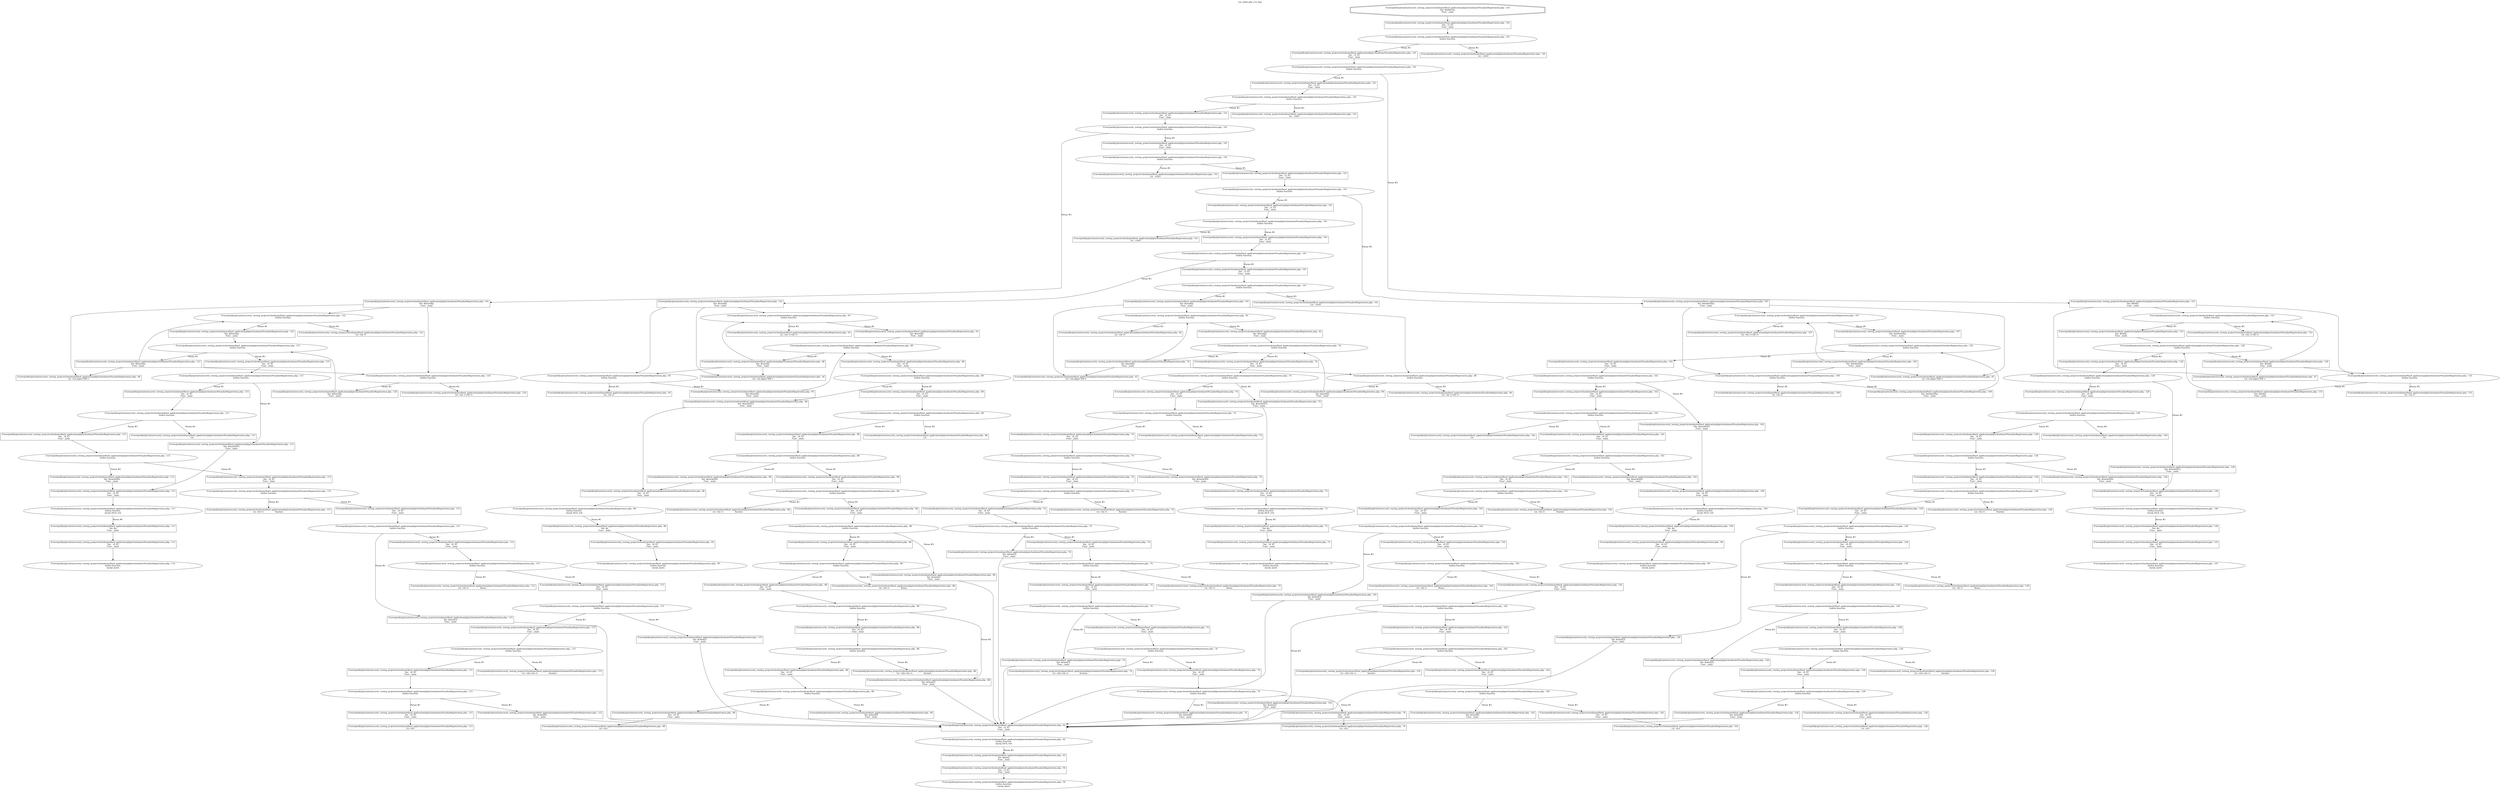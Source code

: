 digraph cfg {
  label="xss_index.php_232_dep";
  labelloc=t;
  n1 [shape=doubleoctagon, label="/Users/peddy/git/unitn/security_testing_project/schoolmate/fixed_application/php/schoolmate/VisualizeRegistration.php : 143\nVar: $tablerow\nFunc: _main\n"];
  n2 [shape=box, label="/Users/peddy/git/unitn/security_testing_project/schoolmate/fixed_application/php/schoolmate/VisualizeRegistration.php : 141\nVar: _t2_43\nFunc: _main\n"];
  n3 [shape=ellipse, label="/Users/peddy/git/unitn/security_testing_project/schoolmate/fixed_application/php/schoolmate/VisualizeRegistration.php : 141\nbuiltin function:\n.\n"];
  n4 [shape=box, label="/Users/peddy/git/unitn/security_testing_project/schoolmate/fixed_application/php/schoolmate/VisualizeRegistration.php : 141\nVar: _t2_43\nFunc: _main\n"];
  n5 [shape=ellipse, label="/Users/peddy/git/unitn/security_testing_project/schoolmate/fixed_application/php/schoolmate/VisualizeRegistration.php : 141\nbuiltin function:\n.\n"];
  n6 [shape=box, label="/Users/peddy/git/unitn/security_testing_project/schoolmate/fixed_application/php/schoolmate/VisualizeRegistration.php : 141\nVar: _t2_43\nFunc: _main\n"];
  n7 [shape=ellipse, label="/Users/peddy/git/unitn/security_testing_project/schoolmate/fixed_application/php/schoolmate/VisualizeRegistration.php : 141\nbuiltin function:\n.\n"];
  n8 [shape=box, label="/Users/peddy/git/unitn/security_testing_project/schoolmate/fixed_application/php/schoolmate/VisualizeRegistration.php : 141\nVar: _t2_43\nFunc: _main\n"];
  n9 [shape=ellipse, label="/Users/peddy/git/unitn/security_testing_project/schoolmate/fixed_application/php/schoolmate/VisualizeRegistration.php : 141\nbuiltin function:\n.\n"];
  n10 [shape=box, label="/Users/peddy/git/unitn/security_testing_project/schoolmate/fixed_application/php/schoolmate/VisualizeRegistration.php : 141\nVar: _t2_43\nFunc: _main\n"];
  n11 [shape=ellipse, label="/Users/peddy/git/unitn/security_testing_project/schoolmate/fixed_application/php/schoolmate/VisualizeRegistration.php : 141\nbuiltin function:\n.\n"];
  n12 [shape=box, label="/Users/peddy/git/unitn/security_testing_project/schoolmate/fixed_application/php/schoolmate/VisualizeRegistration.php : 141\nVar: _t2_43\nFunc: _main\n"];
  n13 [shape=ellipse, label="/Users/peddy/git/unitn/security_testing_project/schoolmate/fixed_application/php/schoolmate/VisualizeRegistration.php : 141\nbuiltin function:\n.\n"];
  n14 [shape=box, label="/Users/peddy/git/unitn/security_testing_project/schoolmate/fixed_application/php/schoolmate/VisualizeRegistration.php : 141\nVar: _t2_43\nFunc: _main\n"];
  n15 [shape=ellipse, label="/Users/peddy/git/unitn/security_testing_project/schoolmate/fixed_application/php/schoolmate/VisualizeRegistration.php : 141\nbuiltin function:\n.\n"];
  n16 [shape=box, label="/Users/peddy/git/unitn/security_testing_project/schoolmate/fixed_application/php/schoolmate/VisualizeRegistration.php : 141\nVar: _t2_43\nFunc: _main\n"];
  n17 [shape=ellipse, label="/Users/peddy/git/unitn/security_testing_project/schoolmate/fixed_application/php/schoolmate/VisualizeRegistration.php : 141\nbuiltin function:\n.\n"];
  n18 [shape=box, label="/Users/peddy/git/unitn/security_testing_project/schoolmate/fixed_application/php/schoolmate/VisualizeRegistration.php : 141\nVar: _t2_43\nFunc: _main\n"];
  n19 [shape=ellipse, label="/Users/peddy/git/unitn/security_testing_project/schoolmate/fixed_application/php/schoolmate/VisualizeRegistration.php : 141\nbuiltin function:\n.\n"];
  n20 [shape=box, label="/Users/peddy/git/unitn/security_testing_project/schoolmate/fixed_application/php/schoolmate/VisualizeRegistration.php : 141\nVar: $monday\nFunc: _main\n"];
  n21 [shape=ellipse, label="/Users/peddy/git/unitn/security_testing_project/schoolmate/fixed_application/php/schoolmate/VisualizeRegistration.php : 82\nbuiltin function:\n.\n"];
  n22 [shape=box, label="/Users/peddy/git/unitn/security_testing_project/schoolmate/fixed_application/php/schoolmate/VisualizeRegistration.php : 82\nVar: $monday\nFunc: _main\n"];
  n23 [shape=ellipse, label="/Users/peddy/git/unitn/security_testing_project/schoolmate/fixed_application/php/schoolmate/VisualizeRegistration.php : 74\nbuiltin function:\n.\n"];
  n24 [shape=box, label="/Users/peddy/git/unitn/security_testing_project/schoolmate/fixed_application/php/schoolmate/VisualizeRegistration.php : 74\nVar: $monday\nFunc: _main\n"];
  n25 [shape=box, label="/Users/peddy/git/unitn/security_testing_project/schoolmate/fixed_application/php/schoolmate/VisualizeRegistration.php : 43\nLit: <td align='left'>\n"];
  n26 [shape=ellipse, label="/Users/peddy/git/unitn/security_testing_project/schoolmate/fixed_application/php/schoolmate/VisualizeRegistration.php : 80\nbuiltin function:\n.\n"];
  n27 [shape=box, label="/Users/peddy/git/unitn/security_testing_project/schoolmate/fixed_application/php/schoolmate/VisualizeRegistration.php : 80\nVar: $monday\nFunc: _main\n"];
  n28 [shape=box, label="/Users/peddy/git/unitn/security_testing_project/schoolmate/fixed_application/php/schoolmate/VisualizeRegistration.php : 80\nLit: <br /><br />\n"];
  n29 [shape=box, label="/Users/peddy/git/unitn/security_testing_project/schoolmate/fixed_application/php/schoolmate/VisualizeRegistration.php : 74\nVar: _t4_43\nFunc: _main\n"];
  n30 [shape=ellipse, label="/Users/peddy/git/unitn/security_testing_project/schoolmate/fixed_application/php/schoolmate/VisualizeRegistration.php : 74\nbuiltin function:\n.\n"];
  n31 [shape=box, label="/Users/peddy/git/unitn/security_testing_project/schoolmate/fixed_application/php/schoolmate/VisualizeRegistration.php : 74\nVar: _t4_43\nFunc: _main\n"];
  n32 [shape=ellipse, label="/Users/peddy/git/unitn/security_testing_project/schoolmate/fixed_application/php/schoolmate/VisualizeRegistration.php : 74\nbuiltin function:\n.\n"];
  n33 [shape=box, label="/Users/peddy/git/unitn/security_testing_project/schoolmate/fixed_application/php/schoolmate/VisualizeRegistration.php : 74\nVar: _t4_43\nFunc: _main\n"];
  n34 [shape=ellipse, label="/Users/peddy/git/unitn/security_testing_project/schoolmate/fixed_application/php/schoolmate/VisualizeRegistration.php : 74\nbuiltin function:\n.\n"];
  n35 [shape=box, label="/Users/peddy/git/unitn/security_testing_project/schoolmate/fixed_application/php/schoolmate/VisualizeRegistration.php : 74\nVar: _t4_43\nFunc: _main\n"];
  n36 [shape=ellipse, label="/Users/peddy/git/unitn/security_testing_project/schoolmate/fixed_application/php/schoolmate/VisualizeRegistration.php : 74\nbuiltin function:\n.\n"];
  n37 [shape=box, label="/Users/peddy/git/unitn/security_testing_project/schoolmate/fixed_application/php/schoolmate/VisualizeRegistration.php : 74\nVar: _t4_43\nFunc: _main\n"];
  n38 [shape=ellipse, label="/Users/peddy/git/unitn/security_testing_project/schoolmate/fixed_application/php/schoolmate/VisualizeRegistration.php : 74\nbuiltin function:\n.\n"];
  n39 [shape=box, label="/Users/peddy/git/unitn/security_testing_project/schoolmate/fixed_application/php/schoolmate/VisualizeRegistration.php : 74\nVar: _t4_43\nFunc: _main\n"];
  n40 [shape=ellipse, label="/Users/peddy/git/unitn/security_testing_project/schoolmate/fixed_application/php/schoolmate/VisualizeRegistration.php : 74\nbuiltin function:\n.\n"];
  n41 [shape=box, label="/Users/peddy/git/unitn/security_testing_project/schoolmate/fixed_application/php/schoolmate/VisualizeRegistration.php : 74\nVar: _t4_43\nFunc: _main\n"];
  n42 [shape=ellipse, label="/Users/peddy/git/unitn/security_testing_project/schoolmate/fixed_application/php/schoolmate/VisualizeRegistration.php : 74\nbuiltin function:\n.\n"];
  n43 [shape=box, label="/Users/peddy/git/unitn/security_testing_project/schoolmate/fixed_application/php/schoolmate/VisualizeRegistration.php : 74\nVar: _t4_43\nFunc: _main\n"];
  n44 [shape=ellipse, label="/Users/peddy/git/unitn/security_testing_project/schoolmate/fixed_application/php/schoolmate/VisualizeRegistration.php : 74\nbuiltin function:\n.\n"];
  n45 [shape=box, label="/Users/peddy/git/unitn/security_testing_project/schoolmate/fixed_application/php/schoolmate/VisualizeRegistration.php : 74\nVar: _t4_43\nFunc: _main\n"];
  n46 [shape=ellipse, label="/Users/peddy/git/unitn/security_testing_project/schoolmate/fixed_application/php/schoolmate/VisualizeRegistration.php : 74\nbuiltin function:\n.\n"];
  n47 [shape=box, label="/Users/peddy/git/unitn/security_testing_project/schoolmate/fixed_application/php/schoolmate/VisualizeRegistration.php : 74\nVar: _t4_43\nFunc: _main\n"];
  n48 [shape=box, label="/Users/peddy/git/unitn/security_testing_project/schoolmate/fixed_application/php/schoolmate/VisualizeRegistration.php : 74\nLit: <b>\n"];
  n49 [shape=box, label="/Users/peddy/git/unitn/security_testing_project/schoolmate/fixed_application/php/schoolmate/VisualizeRegistration.php : 74\nVar: $class[0]\nFunc: _main\n"];
  n50 [shape=box, label="/Users/peddy/git/unitn/security_testing_project/schoolmate/fixed_application/php/schoolmate/VisualizeRegistration.php : 62\nVar: _t2_43\nFunc: _main\n"];
  n51 [shape=ellipse, label="/Users/peddy/git/unitn/security_testing_project/schoolmate/fixed_application/php/schoolmate/VisualizeRegistration.php : 62\nbuiltin function:\nmysql_fetch_row\n"];
  n52 [shape=box, label="/Users/peddy/git/unitn/security_testing_project/schoolmate/fixed_application/php/schoolmate/VisualizeRegistration.php : 62\nVar: $query\nFunc: _main\n"];
  n53 [shape=box, label="/Users/peddy/git/unitn/security_testing_project/schoolmate/fixed_application/php/schoolmate/VisualizeRegistration.php : 59\nVar: _t3_43\nFunc: _main\n"];
  n54 [shape=ellipse, label="/Users/peddy/git/unitn/security_testing_project/schoolmate/fixed_application/php/schoolmate/VisualizeRegistration.php : 59\nbuiltin function:\nmysql_query\n"];
  n55 [shape=box, label="/Users/peddy/git/unitn/security_testing_project/schoolmate/fixed_application/php/schoolmate/VisualizeRegistration.php : 74\nLit: </b><br />		   Section: \n"];
  n56 [shape=box, label="/Users/peddy/git/unitn/security_testing_project/schoolmate/fixed_application/php/schoolmate/VisualizeRegistration.php : 74\nVar: $class[2]\nFunc: _main\n"];
  n57 [shape=box, label="/Users/peddy/git/unitn/security_testing_project/schoolmate/fixed_application/php/schoolmate/VisualizeRegistration.php : 74\nLit: <br />		   Room: \n"];
  n58 [shape=box, label="/Users/peddy/git/unitn/security_testing_project/schoolmate/fixed_application/php/schoolmate/VisualizeRegistration.php : 74\nVar: $class[3]\nFunc: _main\n"];
  n59 [shape=box, label="/Users/peddy/git/unitn/security_testing_project/schoolmate/fixed_application/php/schoolmate/VisualizeRegistration.php : 74\nLit: <br />		   Teacher: \n"];
  n60 [shape=box, label="/Users/peddy/git/unitn/security_testing_project/schoolmate/fixed_application/php/schoolmate/VisualizeRegistration.php : 74\nVar: $teacher[0]\nFunc: _main\n"];
  n61 [shape=box, label="/Users/peddy/git/unitn/security_testing_project/schoolmate/fixed_application/php/schoolmate/VisualizeRegistration.php : 72\nVar: _t4_43\nFunc: _main\n"];
  n62 [shape=ellipse, label="/Users/peddy/git/unitn/security_testing_project/schoolmate/fixed_application/php/schoolmate/VisualizeRegistration.php : 72\nbuiltin function:\nmysql_fetch_row\n"];
  n63 [shape=box, label="/Users/peddy/git/unitn/security_testing_project/schoolmate/fixed_application/php/schoolmate/VisualizeRegistration.php : 72\nVar: $q\nFunc: _main\n"];
  n64 [shape=box, label="/Users/peddy/git/unitn/security_testing_project/schoolmate/fixed_application/php/schoolmate/VisualizeRegistration.php : 71\nVar: _t4_43\nFunc: _main\n"];
  n65 [shape=ellipse, label="/Users/peddy/git/unitn/security_testing_project/schoolmate/fixed_application/php/schoolmate/VisualizeRegistration.php : 71\nbuiltin function:\nmysql_query\n"];
  n66 [shape=box, label="/Users/peddy/git/unitn/security_testing_project/schoolmate/fixed_application/php/schoolmate/VisualizeRegistration.php : 74\nLit:  \n"];
  n67 [shape=box, label="/Users/peddy/git/unitn/security_testing_project/schoolmate/fixed_application/php/schoolmate/VisualizeRegistration.php : 74\nVar: $teacher[1]\nFunc: _main\n"];
  n68 [shape=box, label="/Users/peddy/git/unitn/security_testing_project/schoolmate/fixed_application/php/schoolmate/VisualizeRegistration.php : 82\nLit: <br />\n"];
  n69 [shape=box, label="/Users/peddy/git/unitn/security_testing_project/schoolmate/fixed_application/php/schoolmate/VisualizeRegistration.php : 141\nLit: &nbsp;</td>\n"];
  n70 [shape=box, label="/Users/peddy/git/unitn/security_testing_project/schoolmate/fixed_application/php/schoolmate/VisualizeRegistration.php : 141\nVar: $tuesday\nFunc: _main\n"];
  n71 [shape=box, label="/Users/peddy/git/unitn/security_testing_project/schoolmate/fixed_application/php/schoolmate/VisualizeRegistration.php : 44\nLit: <td align='left'>\n"];
  n72 [shape=ellipse, label="/Users/peddy/git/unitn/security_testing_project/schoolmate/fixed_application/php/schoolmate/VisualizeRegistration.php : 93\nbuiltin function:\n.\n"];
  n73 [shape=box, label="/Users/peddy/git/unitn/security_testing_project/schoolmate/fixed_application/php/schoolmate/VisualizeRegistration.php : 93\nVar: $tuesday\nFunc: _main\n"];
  n74 [shape=ellipse, label="/Users/peddy/git/unitn/security_testing_project/schoolmate/fixed_application/php/schoolmate/VisualizeRegistration.php : 88\nbuiltin function:\n.\n"];
  n75 [shape=box, label="/Users/peddy/git/unitn/security_testing_project/schoolmate/fixed_application/php/schoolmate/VisualizeRegistration.php : 88\nVar: $tuesday\nFunc: _main\n"];
  n76 [shape=ellipse, label="/Users/peddy/git/unitn/security_testing_project/schoolmate/fixed_application/php/schoolmate/VisualizeRegistration.php : 95\nbuiltin function:\n.\n"];
  n77 [shape=box, label="/Users/peddy/git/unitn/security_testing_project/schoolmate/fixed_application/php/schoolmate/VisualizeRegistration.php : 95\nVar: $tuesday\nFunc: _main\n"];
  n78 [shape=box, label="/Users/peddy/git/unitn/security_testing_project/schoolmate/fixed_application/php/schoolmate/VisualizeRegistration.php : 95\nLit: <br />\n"];
  n79 [shape=box, label="/Users/peddy/git/unitn/security_testing_project/schoolmate/fixed_application/php/schoolmate/VisualizeRegistration.php : 88\nVar: _t4_43\nFunc: _main\n"];
  n80 [shape=ellipse, label="/Users/peddy/git/unitn/security_testing_project/schoolmate/fixed_application/php/schoolmate/VisualizeRegistration.php : 88\nbuiltin function:\n.\n"];
  n81 [shape=box, label="/Users/peddy/git/unitn/security_testing_project/schoolmate/fixed_application/php/schoolmate/VisualizeRegistration.php : 88\nVar: _t4_43\nFunc: _main\n"];
  n82 [shape=ellipse, label="/Users/peddy/git/unitn/security_testing_project/schoolmate/fixed_application/php/schoolmate/VisualizeRegistration.php : 88\nbuiltin function:\n.\n"];
  n83 [shape=box, label="/Users/peddy/git/unitn/security_testing_project/schoolmate/fixed_application/php/schoolmate/VisualizeRegistration.php : 88\nVar: _t4_43\nFunc: _main\n"];
  n84 [shape=ellipse, label="/Users/peddy/git/unitn/security_testing_project/schoolmate/fixed_application/php/schoolmate/VisualizeRegistration.php : 88\nbuiltin function:\n.\n"];
  n85 [shape=box, label="/Users/peddy/git/unitn/security_testing_project/schoolmate/fixed_application/php/schoolmate/VisualizeRegistration.php : 88\nVar: _t4_43\nFunc: _main\n"];
  n86 [shape=ellipse, label="/Users/peddy/git/unitn/security_testing_project/schoolmate/fixed_application/php/schoolmate/VisualizeRegistration.php : 88\nbuiltin function:\n.\n"];
  n87 [shape=box, label="/Users/peddy/git/unitn/security_testing_project/schoolmate/fixed_application/php/schoolmate/VisualizeRegistration.php : 88\nVar: _t4_43\nFunc: _main\n"];
  n88 [shape=ellipse, label="/Users/peddy/git/unitn/security_testing_project/schoolmate/fixed_application/php/schoolmate/VisualizeRegistration.php : 88\nbuiltin function:\n.\n"];
  n89 [shape=box, label="/Users/peddy/git/unitn/security_testing_project/schoolmate/fixed_application/php/schoolmate/VisualizeRegistration.php : 88\nVar: _t4_43\nFunc: _main\n"];
  n90 [shape=ellipse, label="/Users/peddy/git/unitn/security_testing_project/schoolmate/fixed_application/php/schoolmate/VisualizeRegistration.php : 88\nbuiltin function:\n.\n"];
  n91 [shape=box, label="/Users/peddy/git/unitn/security_testing_project/schoolmate/fixed_application/php/schoolmate/VisualizeRegistration.php : 88\nVar: _t4_43\nFunc: _main\n"];
  n92 [shape=ellipse, label="/Users/peddy/git/unitn/security_testing_project/schoolmate/fixed_application/php/schoolmate/VisualizeRegistration.php : 88\nbuiltin function:\n.\n"];
  n93 [shape=box, label="/Users/peddy/git/unitn/security_testing_project/schoolmate/fixed_application/php/schoolmate/VisualizeRegistration.php : 88\nVar: _t4_43\nFunc: _main\n"];
  n94 [shape=ellipse, label="/Users/peddy/git/unitn/security_testing_project/schoolmate/fixed_application/php/schoolmate/VisualizeRegistration.php : 88\nbuiltin function:\n.\n"];
  n95 [shape=box, label="/Users/peddy/git/unitn/security_testing_project/schoolmate/fixed_application/php/schoolmate/VisualizeRegistration.php : 88\nVar: _t4_43\nFunc: _main\n"];
  n96 [shape=ellipse, label="/Users/peddy/git/unitn/security_testing_project/schoolmate/fixed_application/php/schoolmate/VisualizeRegistration.php : 88\nbuiltin function:\n.\n"];
  n97 [shape=box, label="/Users/peddy/git/unitn/security_testing_project/schoolmate/fixed_application/php/schoolmate/VisualizeRegistration.php : 88\nVar: _t4_43\nFunc: _main\n"];
  n98 [shape=box, label="/Users/peddy/git/unitn/security_testing_project/schoolmate/fixed_application/php/schoolmate/VisualizeRegistration.php : 88\nLit: <b>\n"];
  n99 [shape=box, label="/Users/peddy/git/unitn/security_testing_project/schoolmate/fixed_application/php/schoolmate/VisualizeRegistration.php : 88\nVar: $class[0]\nFunc: _main\n"];
  n100 [shape=box, label="/Users/peddy/git/unitn/security_testing_project/schoolmate/fixed_application/php/schoolmate/VisualizeRegistration.php : 88\nLit: </b><br />		   Section: \n"];
  n101 [shape=box, label="/Users/peddy/git/unitn/security_testing_project/schoolmate/fixed_application/php/schoolmate/VisualizeRegistration.php : 88\nVar: $class[2]\nFunc: _main\n"];
  n102 [shape=box, label="/Users/peddy/git/unitn/security_testing_project/schoolmate/fixed_application/php/schoolmate/VisualizeRegistration.php : 88\nLit: <br />		   Room: \n"];
  n103 [shape=box, label="/Users/peddy/git/unitn/security_testing_project/schoolmate/fixed_application/php/schoolmate/VisualizeRegistration.php : 88\nVar: $class[3]\nFunc: _main\n"];
  n104 [shape=box, label="/Users/peddy/git/unitn/security_testing_project/schoolmate/fixed_application/php/schoolmate/VisualizeRegistration.php : 88\nLit: <br />		   Teacher: \n"];
  n105 [shape=box, label="/Users/peddy/git/unitn/security_testing_project/schoolmate/fixed_application/php/schoolmate/VisualizeRegistration.php : 88\nVar: $teacher[0]\nFunc: _main\n"];
  n106 [shape=box, label="/Users/peddy/git/unitn/security_testing_project/schoolmate/fixed_application/php/schoolmate/VisualizeRegistration.php : 86\nVar: _t4_43\nFunc: _main\n"];
  n107 [shape=ellipse, label="/Users/peddy/git/unitn/security_testing_project/schoolmate/fixed_application/php/schoolmate/VisualizeRegistration.php : 86\nbuiltin function:\nmysql_fetch_row\n"];
  n108 [shape=box, label="/Users/peddy/git/unitn/security_testing_project/schoolmate/fixed_application/php/schoolmate/VisualizeRegistration.php : 86\nVar: $q\nFunc: _main\n"];
  n109 [shape=box, label="/Users/peddy/git/unitn/security_testing_project/schoolmate/fixed_application/php/schoolmate/VisualizeRegistration.php : 85\nVar: _t4_43\nFunc: _main\n"];
  n110 [shape=ellipse, label="/Users/peddy/git/unitn/security_testing_project/schoolmate/fixed_application/php/schoolmate/VisualizeRegistration.php : 85\nbuiltin function:\nmysql_query\n"];
  n111 [shape=box, label="/Users/peddy/git/unitn/security_testing_project/schoolmate/fixed_application/php/schoolmate/VisualizeRegistration.php : 88\nLit:  \n"];
  n112 [shape=box, label="/Users/peddy/git/unitn/security_testing_project/schoolmate/fixed_application/php/schoolmate/VisualizeRegistration.php : 88\nVar: $teacher[1]\nFunc: _main\n"];
  n113 [shape=box, label="/Users/peddy/git/unitn/security_testing_project/schoolmate/fixed_application/php/schoolmate/VisualizeRegistration.php : 93\nLit: <br /><br />\n"];
  n114 [shape=box, label="/Users/peddy/git/unitn/security_testing_project/schoolmate/fixed_application/php/schoolmate/VisualizeRegistration.php : 141\nLit: &nbsp;</td>\n"];
  n115 [shape=box, label="/Users/peddy/git/unitn/security_testing_project/schoolmate/fixed_application/php/schoolmate/VisualizeRegistration.php : 141\nVar: $wednesday\nFunc: _main\n"];
  n116 [shape=box, label="/Users/peddy/git/unitn/security_testing_project/schoolmate/fixed_application/php/schoolmate/VisualizeRegistration.php : 45\nLit: <td align='left'>\n"];
  n117 [shape=ellipse, label="/Users/peddy/git/unitn/security_testing_project/schoolmate/fixed_application/php/schoolmate/VisualizeRegistration.php : 107\nbuiltin function:\n.\n"];
  n118 [shape=box, label="/Users/peddy/git/unitn/security_testing_project/schoolmate/fixed_application/php/schoolmate/VisualizeRegistration.php : 107\nVar: $wednesday\nFunc: _main\n"];
  n119 [shape=ellipse, label="/Users/peddy/git/unitn/security_testing_project/schoolmate/fixed_application/php/schoolmate/VisualizeRegistration.php : 102\nbuiltin function:\n.\n"];
  n120 [shape=box, label="/Users/peddy/git/unitn/security_testing_project/schoolmate/fixed_application/php/schoolmate/VisualizeRegistration.php : 102\nVar: $wednesday\nFunc: _main\n"];
  n121 [shape=ellipse, label="/Users/peddy/git/unitn/security_testing_project/schoolmate/fixed_application/php/schoolmate/VisualizeRegistration.php : 109\nbuiltin function:\n.\n"];
  n122 [shape=box, label="/Users/peddy/git/unitn/security_testing_project/schoolmate/fixed_application/php/schoolmate/VisualizeRegistration.php : 109\nVar: $wednesday\nFunc: _main\n"];
  n123 [shape=box, label="/Users/peddy/git/unitn/security_testing_project/schoolmate/fixed_application/php/schoolmate/VisualizeRegistration.php : 109\nLit: <br />\n"];
  n124 [shape=box, label="/Users/peddy/git/unitn/security_testing_project/schoolmate/fixed_application/php/schoolmate/VisualizeRegistration.php : 102\nVar: _t4_43\nFunc: _main\n"];
  n125 [shape=ellipse, label="/Users/peddy/git/unitn/security_testing_project/schoolmate/fixed_application/php/schoolmate/VisualizeRegistration.php : 102\nbuiltin function:\n.\n"];
  n126 [shape=box, label="/Users/peddy/git/unitn/security_testing_project/schoolmate/fixed_application/php/schoolmate/VisualizeRegistration.php : 102\nVar: _t4_43\nFunc: _main\n"];
  n127 [shape=ellipse, label="/Users/peddy/git/unitn/security_testing_project/schoolmate/fixed_application/php/schoolmate/VisualizeRegistration.php : 102\nbuiltin function:\n.\n"];
  n128 [shape=box, label="/Users/peddy/git/unitn/security_testing_project/schoolmate/fixed_application/php/schoolmate/VisualizeRegistration.php : 102\nVar: _t4_43\nFunc: _main\n"];
  n129 [shape=ellipse, label="/Users/peddy/git/unitn/security_testing_project/schoolmate/fixed_application/php/schoolmate/VisualizeRegistration.php : 102\nbuiltin function:\n.\n"];
  n130 [shape=box, label="/Users/peddy/git/unitn/security_testing_project/schoolmate/fixed_application/php/schoolmate/VisualizeRegistration.php : 102\nVar: _t4_43\nFunc: _main\n"];
  n131 [shape=ellipse, label="/Users/peddy/git/unitn/security_testing_project/schoolmate/fixed_application/php/schoolmate/VisualizeRegistration.php : 102\nbuiltin function:\n.\n"];
  n132 [shape=box, label="/Users/peddy/git/unitn/security_testing_project/schoolmate/fixed_application/php/schoolmate/VisualizeRegistration.php : 102\nVar: _t4_43\nFunc: _main\n"];
  n133 [shape=ellipse, label="/Users/peddy/git/unitn/security_testing_project/schoolmate/fixed_application/php/schoolmate/VisualizeRegistration.php : 102\nbuiltin function:\n.\n"];
  n134 [shape=box, label="/Users/peddy/git/unitn/security_testing_project/schoolmate/fixed_application/php/schoolmate/VisualizeRegistration.php : 102\nVar: _t4_43\nFunc: _main\n"];
  n135 [shape=ellipse, label="/Users/peddy/git/unitn/security_testing_project/schoolmate/fixed_application/php/schoolmate/VisualizeRegistration.php : 102\nbuiltin function:\n.\n"];
  n136 [shape=box, label="/Users/peddy/git/unitn/security_testing_project/schoolmate/fixed_application/php/schoolmate/VisualizeRegistration.php : 102\nVar: _t4_43\nFunc: _main\n"];
  n137 [shape=ellipse, label="/Users/peddy/git/unitn/security_testing_project/schoolmate/fixed_application/php/schoolmate/VisualizeRegistration.php : 102\nbuiltin function:\n.\n"];
  n138 [shape=box, label="/Users/peddy/git/unitn/security_testing_project/schoolmate/fixed_application/php/schoolmate/VisualizeRegistration.php : 102\nVar: _t4_43\nFunc: _main\n"];
  n139 [shape=ellipse, label="/Users/peddy/git/unitn/security_testing_project/schoolmate/fixed_application/php/schoolmate/VisualizeRegistration.php : 102\nbuiltin function:\n.\n"];
  n140 [shape=box, label="/Users/peddy/git/unitn/security_testing_project/schoolmate/fixed_application/php/schoolmate/VisualizeRegistration.php : 102\nVar: _t4_43\nFunc: _main\n"];
  n141 [shape=ellipse, label="/Users/peddy/git/unitn/security_testing_project/schoolmate/fixed_application/php/schoolmate/VisualizeRegistration.php : 102\nbuiltin function:\n.\n"];
  n142 [shape=box, label="/Users/peddy/git/unitn/security_testing_project/schoolmate/fixed_application/php/schoolmate/VisualizeRegistration.php : 102\nVar: _t4_43\nFunc: _main\n"];
  n143 [shape=box, label="/Users/peddy/git/unitn/security_testing_project/schoolmate/fixed_application/php/schoolmate/VisualizeRegistration.php : 102\nLit: <b>\n"];
  n144 [shape=box, label="/Users/peddy/git/unitn/security_testing_project/schoolmate/fixed_application/php/schoolmate/VisualizeRegistration.php : 102\nVar: $class[0]\nFunc: _main\n"];
  n145 [shape=box, label="/Users/peddy/git/unitn/security_testing_project/schoolmate/fixed_application/php/schoolmate/VisualizeRegistration.php : 102\nLit: </b><br />		   Section: \n"];
  n146 [shape=box, label="/Users/peddy/git/unitn/security_testing_project/schoolmate/fixed_application/php/schoolmate/VisualizeRegistration.php : 102\nVar: $class[2]\nFunc: _main\n"];
  n147 [shape=box, label="/Users/peddy/git/unitn/security_testing_project/schoolmate/fixed_application/php/schoolmate/VisualizeRegistration.php : 102\nLit: <br />		   Room: \n"];
  n148 [shape=box, label="/Users/peddy/git/unitn/security_testing_project/schoolmate/fixed_application/php/schoolmate/VisualizeRegistration.php : 102\nVar: $class[3]\nFunc: _main\n"];
  n149 [shape=box, label="/Users/peddy/git/unitn/security_testing_project/schoolmate/fixed_application/php/schoolmate/VisualizeRegistration.php : 102\nLit: <br />		   Teacher: \n"];
  n150 [shape=box, label="/Users/peddy/git/unitn/security_testing_project/schoolmate/fixed_application/php/schoolmate/VisualizeRegistration.php : 102\nVar: $teacher[0]\nFunc: _main\n"];
  n151 [shape=box, label="/Users/peddy/git/unitn/security_testing_project/schoolmate/fixed_application/php/schoolmate/VisualizeRegistration.php : 100\nVar: _t4_43\nFunc: _main\n"];
  n152 [shape=ellipse, label="/Users/peddy/git/unitn/security_testing_project/schoolmate/fixed_application/php/schoolmate/VisualizeRegistration.php : 100\nbuiltin function:\nmysql_fetch_row\n"];
  n153 [shape=box, label="/Users/peddy/git/unitn/security_testing_project/schoolmate/fixed_application/php/schoolmate/VisualizeRegistration.php : 100\nVar: $q\nFunc: _main\n"];
  n154 [shape=box, label="/Users/peddy/git/unitn/security_testing_project/schoolmate/fixed_application/php/schoolmate/VisualizeRegistration.php : 99\nVar: _t4_43\nFunc: _main\n"];
  n155 [shape=ellipse, label="/Users/peddy/git/unitn/security_testing_project/schoolmate/fixed_application/php/schoolmate/VisualizeRegistration.php : 99\nbuiltin function:\nmysql_query\n"];
  n156 [shape=box, label="/Users/peddy/git/unitn/security_testing_project/schoolmate/fixed_application/php/schoolmate/VisualizeRegistration.php : 102\nLit:  \n"];
  n157 [shape=box, label="/Users/peddy/git/unitn/security_testing_project/schoolmate/fixed_application/php/schoolmate/VisualizeRegistration.php : 102\nVar: $teacher[1]\nFunc: _main\n"];
  n158 [shape=box, label="/Users/peddy/git/unitn/security_testing_project/schoolmate/fixed_application/php/schoolmate/VisualizeRegistration.php : 107\nLit: <br /><br />\n"];
  n159 [shape=box, label="/Users/peddy/git/unitn/security_testing_project/schoolmate/fixed_application/php/schoolmate/VisualizeRegistration.php : 141\nLit: &nbsp;</td>\n"];
  n160 [shape=box, label="/Users/peddy/git/unitn/security_testing_project/schoolmate/fixed_application/php/schoolmate/VisualizeRegistration.php : 141\nVar: $thursday\nFunc: _main\n"];
  n161 [shape=ellipse, label="/Users/peddy/git/unitn/security_testing_project/schoolmate/fixed_application/php/schoolmate/VisualizeRegistration.php : 122\nbuiltin function:\n.\n"];
  n162 [shape=box, label="/Users/peddy/git/unitn/security_testing_project/schoolmate/fixed_application/php/schoolmate/VisualizeRegistration.php : 122\nVar: $thursday\nFunc: _main\n"];
  n163 [shape=ellipse, label="/Users/peddy/git/unitn/security_testing_project/schoolmate/fixed_application/php/schoolmate/VisualizeRegistration.php : 115\nbuiltin function:\n.\n"];
  n164 [shape=box, label="/Users/peddy/git/unitn/security_testing_project/schoolmate/fixed_application/php/schoolmate/VisualizeRegistration.php : 115\nVar: $thursday\nFunc: _main\n"];
  n165 [shape=ellipse, label="/Users/peddy/git/unitn/security_testing_project/schoolmate/fixed_application/php/schoolmate/VisualizeRegistration.php : 120\nbuiltin function:\n.\n"];
  n166 [shape=box, label="/Users/peddy/git/unitn/security_testing_project/schoolmate/fixed_application/php/schoolmate/VisualizeRegistration.php : 120\nVar: $thursday\nFunc: _main\n"];
  n167 [shape=box, label="/Users/peddy/git/unitn/security_testing_project/schoolmate/fixed_application/php/schoolmate/VisualizeRegistration.php : 120\nLit: <br /><br />\n"];
  n168 [shape=box, label="/Users/peddy/git/unitn/security_testing_project/schoolmate/fixed_application/php/schoolmate/VisualizeRegistration.php : 46\nLit: <td align='left'>\n"];
  n169 [shape=box, label="/Users/peddy/git/unitn/security_testing_project/schoolmate/fixed_application/php/schoolmate/VisualizeRegistration.php : 115\nVar: _t4_43\nFunc: _main\n"];
  n170 [shape=ellipse, label="/Users/peddy/git/unitn/security_testing_project/schoolmate/fixed_application/php/schoolmate/VisualizeRegistration.php : 115\nbuiltin function:\n.\n"];
  n171 [shape=box, label="/Users/peddy/git/unitn/security_testing_project/schoolmate/fixed_application/php/schoolmate/VisualizeRegistration.php : 115\nVar: _t4_43\nFunc: _main\n"];
  n172 [shape=ellipse, label="/Users/peddy/git/unitn/security_testing_project/schoolmate/fixed_application/php/schoolmate/VisualizeRegistration.php : 115\nbuiltin function:\n.\n"];
  n173 [shape=box, label="/Users/peddy/git/unitn/security_testing_project/schoolmate/fixed_application/php/schoolmate/VisualizeRegistration.php : 115\nVar: _t4_43\nFunc: _main\n"];
  n174 [shape=ellipse, label="/Users/peddy/git/unitn/security_testing_project/schoolmate/fixed_application/php/schoolmate/VisualizeRegistration.php : 115\nbuiltin function:\n.\n"];
  n175 [shape=box, label="/Users/peddy/git/unitn/security_testing_project/schoolmate/fixed_application/php/schoolmate/VisualizeRegistration.php : 115\nVar: _t4_43\nFunc: _main\n"];
  n176 [shape=ellipse, label="/Users/peddy/git/unitn/security_testing_project/schoolmate/fixed_application/php/schoolmate/VisualizeRegistration.php : 115\nbuiltin function:\n.\n"];
  n177 [shape=box, label="/Users/peddy/git/unitn/security_testing_project/schoolmate/fixed_application/php/schoolmate/VisualizeRegistration.php : 115\nVar: _t4_43\nFunc: _main\n"];
  n178 [shape=ellipse, label="/Users/peddy/git/unitn/security_testing_project/schoolmate/fixed_application/php/schoolmate/VisualizeRegistration.php : 115\nbuiltin function:\n.\n"];
  n179 [shape=box, label="/Users/peddy/git/unitn/security_testing_project/schoolmate/fixed_application/php/schoolmate/VisualizeRegistration.php : 115\nVar: _t4_43\nFunc: _main\n"];
  n180 [shape=ellipse, label="/Users/peddy/git/unitn/security_testing_project/schoolmate/fixed_application/php/schoolmate/VisualizeRegistration.php : 115\nbuiltin function:\n.\n"];
  n181 [shape=box, label="/Users/peddy/git/unitn/security_testing_project/schoolmate/fixed_application/php/schoolmate/VisualizeRegistration.php : 115\nVar: _t4_43\nFunc: _main\n"];
  n182 [shape=ellipse, label="/Users/peddy/git/unitn/security_testing_project/schoolmate/fixed_application/php/schoolmate/VisualizeRegistration.php : 115\nbuiltin function:\n.\n"];
  n183 [shape=box, label="/Users/peddy/git/unitn/security_testing_project/schoolmate/fixed_application/php/schoolmate/VisualizeRegistration.php : 115\nVar: _t4_43\nFunc: _main\n"];
  n184 [shape=ellipse, label="/Users/peddy/git/unitn/security_testing_project/schoolmate/fixed_application/php/schoolmate/VisualizeRegistration.php : 115\nbuiltin function:\n.\n"];
  n185 [shape=box, label="/Users/peddy/git/unitn/security_testing_project/schoolmate/fixed_application/php/schoolmate/VisualizeRegistration.php : 115\nVar: _t4_43\nFunc: _main\n"];
  n186 [shape=ellipse, label="/Users/peddy/git/unitn/security_testing_project/schoolmate/fixed_application/php/schoolmate/VisualizeRegistration.php : 115\nbuiltin function:\n.\n"];
  n187 [shape=box, label="/Users/peddy/git/unitn/security_testing_project/schoolmate/fixed_application/php/schoolmate/VisualizeRegistration.php : 115\nVar: _t4_43\nFunc: _main\n"];
  n188 [shape=box, label="/Users/peddy/git/unitn/security_testing_project/schoolmate/fixed_application/php/schoolmate/VisualizeRegistration.php : 115\nLit: <b>\n"];
  n189 [shape=box, label="/Users/peddy/git/unitn/security_testing_project/schoolmate/fixed_application/php/schoolmate/VisualizeRegistration.php : 115\nVar: $class[0]\nFunc: _main\n"];
  n190 [shape=box, label="/Users/peddy/git/unitn/security_testing_project/schoolmate/fixed_application/php/schoolmate/VisualizeRegistration.php : 115\nLit: </b><br />		   Section: \n"];
  n191 [shape=box, label="/Users/peddy/git/unitn/security_testing_project/schoolmate/fixed_application/php/schoolmate/VisualizeRegistration.php : 115\nVar: $class[2]\nFunc: _main\n"];
  n192 [shape=box, label="/Users/peddy/git/unitn/security_testing_project/schoolmate/fixed_application/php/schoolmate/VisualizeRegistration.php : 115\nLit: <br />		   Room: \n"];
  n193 [shape=box, label="/Users/peddy/git/unitn/security_testing_project/schoolmate/fixed_application/php/schoolmate/VisualizeRegistration.php : 115\nVar: $class[3]\nFunc: _main\n"];
  n194 [shape=box, label="/Users/peddy/git/unitn/security_testing_project/schoolmate/fixed_application/php/schoolmate/VisualizeRegistration.php : 115\nLit: <br />		   Teacher: \n"];
  n195 [shape=box, label="/Users/peddy/git/unitn/security_testing_project/schoolmate/fixed_application/php/schoolmate/VisualizeRegistration.php : 115\nVar: $teacher[0]\nFunc: _main\n"];
  n196 [shape=box, label="/Users/peddy/git/unitn/security_testing_project/schoolmate/fixed_application/php/schoolmate/VisualizeRegistration.php : 113\nVar: _t4_43\nFunc: _main\n"];
  n197 [shape=ellipse, label="/Users/peddy/git/unitn/security_testing_project/schoolmate/fixed_application/php/schoolmate/VisualizeRegistration.php : 113\nbuiltin function:\nmysql_fetch_row\n"];
  n198 [shape=box, label="/Users/peddy/git/unitn/security_testing_project/schoolmate/fixed_application/php/schoolmate/VisualizeRegistration.php : 113\nVar: $q\nFunc: _main\n"];
  n199 [shape=box, label="/Users/peddy/git/unitn/security_testing_project/schoolmate/fixed_application/php/schoolmate/VisualizeRegistration.php : 112\nVar: _t4_43\nFunc: _main\n"];
  n200 [shape=ellipse, label="/Users/peddy/git/unitn/security_testing_project/schoolmate/fixed_application/php/schoolmate/VisualizeRegistration.php : 112\nbuiltin function:\nmysql_query\n"];
  n201 [shape=box, label="/Users/peddy/git/unitn/security_testing_project/schoolmate/fixed_application/php/schoolmate/VisualizeRegistration.php : 115\nLit:  \n"];
  n202 [shape=box, label="/Users/peddy/git/unitn/security_testing_project/schoolmate/fixed_application/php/schoolmate/VisualizeRegistration.php : 115\nVar: $teacher[1]\nFunc: _main\n"];
  n203 [shape=box, label="/Users/peddy/git/unitn/security_testing_project/schoolmate/fixed_application/php/schoolmate/VisualizeRegistration.php : 122\nLit: <br />\n"];
  n204 [shape=box, label="/Users/peddy/git/unitn/security_testing_project/schoolmate/fixed_application/php/schoolmate/VisualizeRegistration.php : 141\nLit: &nbsp;</td>\n"];
  n205 [shape=box, label="/Users/peddy/git/unitn/security_testing_project/schoolmate/fixed_application/php/schoolmate/VisualizeRegistration.php : 141\nVar: $friday\nFunc: _main\n"];
  n206 [shape=ellipse, label="/Users/peddy/git/unitn/security_testing_project/schoolmate/fixed_application/php/schoolmate/VisualizeRegistration.php : 133\nbuiltin function:\n.\n"];
  n207 [shape=box, label="/Users/peddy/git/unitn/security_testing_project/schoolmate/fixed_application/php/schoolmate/VisualizeRegistration.php : 133\nVar: $friday\nFunc: _main\n"];
  n208 [shape=ellipse, label="/Users/peddy/git/unitn/security_testing_project/schoolmate/fixed_application/php/schoolmate/VisualizeRegistration.php : 128\nbuiltin function:\n.\n"];
  n209 [shape=box, label="/Users/peddy/git/unitn/security_testing_project/schoolmate/fixed_application/php/schoolmate/VisualizeRegistration.php : 128\nVar: $friday\nFunc: _main\n"];
  n210 [shape=box, label="/Users/peddy/git/unitn/security_testing_project/schoolmate/fixed_application/php/schoolmate/VisualizeRegistration.php : 47\nLit: <td align='left'>\n"];
  n211 [shape=ellipse, label="/Users/peddy/git/unitn/security_testing_project/schoolmate/fixed_application/php/schoolmate/VisualizeRegistration.php : 135\nbuiltin function:\n.\n"];
  n212 [shape=box, label="/Users/peddy/git/unitn/security_testing_project/schoolmate/fixed_application/php/schoolmate/VisualizeRegistration.php : 135\nVar: $friday\nFunc: _main\n"];
  n213 [shape=box, label="/Users/peddy/git/unitn/security_testing_project/schoolmate/fixed_application/php/schoolmate/VisualizeRegistration.php : 135\nLit: <br />\n"];
  n214 [shape=box, label="/Users/peddy/git/unitn/security_testing_project/schoolmate/fixed_application/php/schoolmate/VisualizeRegistration.php : 128\nVar: _t4_43\nFunc: _main\n"];
  n215 [shape=ellipse, label="/Users/peddy/git/unitn/security_testing_project/schoolmate/fixed_application/php/schoolmate/VisualizeRegistration.php : 128\nbuiltin function:\n.\n"];
  n216 [shape=box, label="/Users/peddy/git/unitn/security_testing_project/schoolmate/fixed_application/php/schoolmate/VisualizeRegistration.php : 128\nVar: _t4_43\nFunc: _main\n"];
  n217 [shape=ellipse, label="/Users/peddy/git/unitn/security_testing_project/schoolmate/fixed_application/php/schoolmate/VisualizeRegistration.php : 128\nbuiltin function:\n.\n"];
  n218 [shape=box, label="/Users/peddy/git/unitn/security_testing_project/schoolmate/fixed_application/php/schoolmate/VisualizeRegistration.php : 128\nVar: _t4_43\nFunc: _main\n"];
  n219 [shape=ellipse, label="/Users/peddy/git/unitn/security_testing_project/schoolmate/fixed_application/php/schoolmate/VisualizeRegistration.php : 128\nbuiltin function:\n.\n"];
  n220 [shape=box, label="/Users/peddy/git/unitn/security_testing_project/schoolmate/fixed_application/php/schoolmate/VisualizeRegistration.php : 128\nVar: _t4_43\nFunc: _main\n"];
  n221 [shape=ellipse, label="/Users/peddy/git/unitn/security_testing_project/schoolmate/fixed_application/php/schoolmate/VisualizeRegistration.php : 128\nbuiltin function:\n.\n"];
  n222 [shape=box, label="/Users/peddy/git/unitn/security_testing_project/schoolmate/fixed_application/php/schoolmate/VisualizeRegistration.php : 128\nVar: _t4_43\nFunc: _main\n"];
  n223 [shape=ellipse, label="/Users/peddy/git/unitn/security_testing_project/schoolmate/fixed_application/php/schoolmate/VisualizeRegistration.php : 128\nbuiltin function:\n.\n"];
  n224 [shape=box, label="/Users/peddy/git/unitn/security_testing_project/schoolmate/fixed_application/php/schoolmate/VisualizeRegistration.php : 128\nVar: _t4_43\nFunc: _main\n"];
  n225 [shape=ellipse, label="/Users/peddy/git/unitn/security_testing_project/schoolmate/fixed_application/php/schoolmate/VisualizeRegistration.php : 128\nbuiltin function:\n.\n"];
  n226 [shape=box, label="/Users/peddy/git/unitn/security_testing_project/schoolmate/fixed_application/php/schoolmate/VisualizeRegistration.php : 128\nVar: _t4_43\nFunc: _main\n"];
  n227 [shape=ellipse, label="/Users/peddy/git/unitn/security_testing_project/schoolmate/fixed_application/php/schoolmate/VisualizeRegistration.php : 128\nbuiltin function:\n.\n"];
  n228 [shape=box, label="/Users/peddy/git/unitn/security_testing_project/schoolmate/fixed_application/php/schoolmate/VisualizeRegistration.php : 128\nVar: _t4_43\nFunc: _main\n"];
  n229 [shape=ellipse, label="/Users/peddy/git/unitn/security_testing_project/schoolmate/fixed_application/php/schoolmate/VisualizeRegistration.php : 128\nbuiltin function:\n.\n"];
  n230 [shape=box, label="/Users/peddy/git/unitn/security_testing_project/schoolmate/fixed_application/php/schoolmate/VisualizeRegistration.php : 128\nVar: _t4_43\nFunc: _main\n"];
  n231 [shape=ellipse, label="/Users/peddy/git/unitn/security_testing_project/schoolmate/fixed_application/php/schoolmate/VisualizeRegistration.php : 128\nbuiltin function:\n.\n"];
  n232 [shape=box, label="/Users/peddy/git/unitn/security_testing_project/schoolmate/fixed_application/php/schoolmate/VisualizeRegistration.php : 128\nVar: _t4_43\nFunc: _main\n"];
  n233 [shape=box, label="/Users/peddy/git/unitn/security_testing_project/schoolmate/fixed_application/php/schoolmate/VisualizeRegistration.php : 128\nLit: <b>\n"];
  n234 [shape=box, label="/Users/peddy/git/unitn/security_testing_project/schoolmate/fixed_application/php/schoolmate/VisualizeRegistration.php : 128\nVar: $class[0]\nFunc: _main\n"];
  n235 [shape=box, label="/Users/peddy/git/unitn/security_testing_project/schoolmate/fixed_application/php/schoolmate/VisualizeRegistration.php : 128\nLit: </b><br />		   Section: \n"];
  n236 [shape=box, label="/Users/peddy/git/unitn/security_testing_project/schoolmate/fixed_application/php/schoolmate/VisualizeRegistration.php : 128\nVar: $class[2]\nFunc: _main\n"];
  n237 [shape=box, label="/Users/peddy/git/unitn/security_testing_project/schoolmate/fixed_application/php/schoolmate/VisualizeRegistration.php : 128\nLit: <br />		   Room: \n"];
  n238 [shape=box, label="/Users/peddy/git/unitn/security_testing_project/schoolmate/fixed_application/php/schoolmate/VisualizeRegistration.php : 128\nVar: $class[3]\nFunc: _main\n"];
  n239 [shape=box, label="/Users/peddy/git/unitn/security_testing_project/schoolmate/fixed_application/php/schoolmate/VisualizeRegistration.php : 128\nLit: <br />		   Teacher: \n"];
  n240 [shape=box, label="/Users/peddy/git/unitn/security_testing_project/schoolmate/fixed_application/php/schoolmate/VisualizeRegistration.php : 128\nVar: $teacher[0]\nFunc: _main\n"];
  n241 [shape=box, label="/Users/peddy/git/unitn/security_testing_project/schoolmate/fixed_application/php/schoolmate/VisualizeRegistration.php : 126\nVar: _t4_43\nFunc: _main\n"];
  n242 [shape=ellipse, label="/Users/peddy/git/unitn/security_testing_project/schoolmate/fixed_application/php/schoolmate/VisualizeRegistration.php : 126\nbuiltin function:\nmysql_fetch_row\n"];
  n243 [shape=box, label="/Users/peddy/git/unitn/security_testing_project/schoolmate/fixed_application/php/schoolmate/VisualizeRegistration.php : 126\nVar: $q\nFunc: _main\n"];
  n244 [shape=box, label="/Users/peddy/git/unitn/security_testing_project/schoolmate/fixed_application/php/schoolmate/VisualizeRegistration.php : 125\nVar: _t4_43\nFunc: _main\n"];
  n245 [shape=ellipse, label="/Users/peddy/git/unitn/security_testing_project/schoolmate/fixed_application/php/schoolmate/VisualizeRegistration.php : 125\nbuiltin function:\nmysql_query\n"];
  n246 [shape=box, label="/Users/peddy/git/unitn/security_testing_project/schoolmate/fixed_application/php/schoolmate/VisualizeRegistration.php : 128\nLit:  \n"];
  n247 [shape=box, label="/Users/peddy/git/unitn/security_testing_project/schoolmate/fixed_application/php/schoolmate/VisualizeRegistration.php : 128\nVar: $teacher[1]\nFunc: _main\n"];
  n248 [shape=box, label="/Users/peddy/git/unitn/security_testing_project/schoolmate/fixed_application/php/schoolmate/VisualizeRegistration.php : 133\nLit: <br /><br />\n"];
  n249 [shape=box, label="/Users/peddy/git/unitn/security_testing_project/schoolmate/fixed_application/php/schoolmate/VisualizeRegistration.php : 141\nLit: &nbsp;</td>\n"];
  n2 -> n3;
  n4 -> n5;
  n6 -> n7;
  n8 -> n9;
  n10 -> n11;
  n12 -> n13;
  n14 -> n15;
  n16 -> n17;
  n18 -> n19;
  n20 -> n21;
  n20 -> n25;
  n20 -> n26;
  n22 -> n23;
  n24 -> n21;
  n24 -> n25;
  n24 -> n26;
  n27 -> n23;
  n26 -> n27[label="Param #1"];
  n26 -> n28[label="Param #2"];
  n23 -> n24[label="Param #1"];
  n23 -> n29[label="Param #2"];
  n29 -> n30;
  n31 -> n32;
  n33 -> n34;
  n35 -> n36;
  n37 -> n38;
  n39 -> n40;
  n41 -> n42;
  n43 -> n44;
  n45 -> n46;
  n47 -> n48;
  n46 -> n47[label="Param #1"];
  n46 -> n49[label="Param #2"];
  n50 -> n51;
  n53 -> n54;
  n52 -> n53;
  n51 -> n52[label="Param #1"];
  n49 -> n50;
  n44 -> n45[label="Param #1"];
  n44 -> n55[label="Param #2"];
  n42 -> n43[label="Param #1"];
  n42 -> n56[label="Param #2"];
  n56 -> n50;
  n40 -> n41[label="Param #1"];
  n40 -> n57[label="Param #2"];
  n38 -> n39[label="Param #1"];
  n38 -> n58[label="Param #2"];
  n58 -> n50;
  n36 -> n37[label="Param #1"];
  n36 -> n59[label="Param #2"];
  n34 -> n35[label="Param #1"];
  n34 -> n60[label="Param #2"];
  n61 -> n62;
  n64 -> n65;
  n63 -> n64;
  n62 -> n63[label="Param #1"];
  n60 -> n61;
  n32 -> n33[label="Param #1"];
  n32 -> n66[label="Param #2"];
  n30 -> n31[label="Param #1"];
  n30 -> n67[label="Param #2"];
  n67 -> n61;
  n21 -> n22[label="Param #1"];
  n21 -> n68[label="Param #2"];
  n19 -> n20[label="Param #1"];
  n19 -> n69[label="Param #2"];
  n17 -> n18[label="Param #1"];
  n17 -> n70[label="Param #2"];
  n70 -> n71;
  n70 -> n72;
  n70 -> n76;
  n73 -> n74;
  n75 -> n71;
  n75 -> n72;
  n75 -> n76;
  n77 -> n74;
  n76 -> n77[label="Param #1"];
  n76 -> n78[label="Param #2"];
  n74 -> n75[label="Param #1"];
  n74 -> n79[label="Param #2"];
  n79 -> n80;
  n81 -> n82;
  n83 -> n84;
  n85 -> n86;
  n87 -> n88;
  n89 -> n90;
  n91 -> n92;
  n93 -> n94;
  n95 -> n96;
  n97 -> n98;
  n96 -> n97[label="Param #1"];
  n96 -> n99[label="Param #2"];
  n99 -> n50;
  n94 -> n95[label="Param #1"];
  n94 -> n100[label="Param #2"];
  n92 -> n93[label="Param #1"];
  n92 -> n101[label="Param #2"];
  n101 -> n50;
  n90 -> n91[label="Param #1"];
  n90 -> n102[label="Param #2"];
  n88 -> n89[label="Param #1"];
  n88 -> n103[label="Param #2"];
  n103 -> n50;
  n86 -> n87[label="Param #1"];
  n86 -> n104[label="Param #2"];
  n84 -> n85[label="Param #1"];
  n84 -> n105[label="Param #2"];
  n106 -> n107;
  n109 -> n110;
  n108 -> n109;
  n107 -> n108[label="Param #1"];
  n105 -> n106;
  n82 -> n83[label="Param #1"];
  n82 -> n111[label="Param #2"];
  n80 -> n81[label="Param #1"];
  n80 -> n112[label="Param #2"];
  n112 -> n106;
  n72 -> n73[label="Param #1"];
  n72 -> n113[label="Param #2"];
  n15 -> n16[label="Param #1"];
  n15 -> n114[label="Param #2"];
  n13 -> n14[label="Param #1"];
  n13 -> n115[label="Param #2"];
  n115 -> n116;
  n115 -> n117;
  n115 -> n121;
  n118 -> n119;
  n120 -> n116;
  n120 -> n117;
  n120 -> n121;
  n122 -> n119;
  n121 -> n122[label="Param #1"];
  n121 -> n123[label="Param #2"];
  n119 -> n120[label="Param #1"];
  n119 -> n124[label="Param #2"];
  n124 -> n125;
  n126 -> n127;
  n128 -> n129;
  n130 -> n131;
  n132 -> n133;
  n134 -> n135;
  n136 -> n137;
  n138 -> n139;
  n140 -> n141;
  n142 -> n143;
  n141 -> n142[label="Param #1"];
  n141 -> n144[label="Param #2"];
  n144 -> n50;
  n139 -> n140[label="Param #1"];
  n139 -> n145[label="Param #2"];
  n137 -> n138[label="Param #1"];
  n137 -> n146[label="Param #2"];
  n146 -> n50;
  n135 -> n136[label="Param #1"];
  n135 -> n147[label="Param #2"];
  n133 -> n134[label="Param #1"];
  n133 -> n148[label="Param #2"];
  n148 -> n50;
  n131 -> n132[label="Param #1"];
  n131 -> n149[label="Param #2"];
  n129 -> n130[label="Param #1"];
  n129 -> n150[label="Param #2"];
  n151 -> n152;
  n154 -> n155;
  n153 -> n154;
  n152 -> n153[label="Param #1"];
  n150 -> n151;
  n127 -> n128[label="Param #1"];
  n127 -> n156[label="Param #2"];
  n125 -> n126[label="Param #1"];
  n125 -> n157[label="Param #2"];
  n157 -> n151;
  n117 -> n118[label="Param #1"];
  n117 -> n158[label="Param #2"];
  n11 -> n12[label="Param #1"];
  n11 -> n159[label="Param #2"];
  n9 -> n10[label="Param #1"];
  n9 -> n160[label="Param #2"];
  n160 -> n161;
  n160 -> n165;
  n160 -> n168;
  n162 -> n163;
  n164 -> n161;
  n164 -> n165;
  n164 -> n168;
  n166 -> n163;
  n165 -> n166[label="Param #1"];
  n165 -> n167[label="Param #2"];
  n163 -> n164[label="Param #1"];
  n163 -> n169[label="Param #2"];
  n169 -> n170;
  n171 -> n172;
  n173 -> n174;
  n175 -> n176;
  n177 -> n178;
  n179 -> n180;
  n181 -> n182;
  n183 -> n184;
  n185 -> n186;
  n187 -> n188;
  n186 -> n187[label="Param #1"];
  n186 -> n189[label="Param #2"];
  n189 -> n50;
  n184 -> n185[label="Param #1"];
  n184 -> n190[label="Param #2"];
  n182 -> n183[label="Param #1"];
  n182 -> n191[label="Param #2"];
  n191 -> n50;
  n180 -> n181[label="Param #1"];
  n180 -> n192[label="Param #2"];
  n178 -> n179[label="Param #1"];
  n178 -> n193[label="Param #2"];
  n193 -> n50;
  n176 -> n177[label="Param #1"];
  n176 -> n194[label="Param #2"];
  n174 -> n175[label="Param #1"];
  n174 -> n195[label="Param #2"];
  n196 -> n197;
  n199 -> n200;
  n198 -> n199;
  n197 -> n198[label="Param #1"];
  n195 -> n196;
  n172 -> n173[label="Param #1"];
  n172 -> n201[label="Param #2"];
  n170 -> n171[label="Param #1"];
  n170 -> n202[label="Param #2"];
  n202 -> n196;
  n161 -> n162[label="Param #1"];
  n161 -> n203[label="Param #2"];
  n7 -> n8[label="Param #1"];
  n7 -> n204[label="Param #2"];
  n5 -> n6[label="Param #1"];
  n5 -> n205[label="Param #2"];
  n205 -> n206;
  n205 -> n210;
  n205 -> n211;
  n207 -> n208;
  n209 -> n206;
  n209 -> n210;
  n209 -> n211;
  n212 -> n208;
  n211 -> n212[label="Param #1"];
  n211 -> n213[label="Param #2"];
  n208 -> n209[label="Param #1"];
  n208 -> n214[label="Param #2"];
  n214 -> n215;
  n216 -> n217;
  n218 -> n219;
  n220 -> n221;
  n222 -> n223;
  n224 -> n225;
  n226 -> n227;
  n228 -> n229;
  n230 -> n231;
  n232 -> n233;
  n231 -> n232[label="Param #1"];
  n231 -> n234[label="Param #2"];
  n234 -> n50;
  n229 -> n230[label="Param #1"];
  n229 -> n235[label="Param #2"];
  n227 -> n228[label="Param #1"];
  n227 -> n236[label="Param #2"];
  n236 -> n50;
  n225 -> n226[label="Param #1"];
  n225 -> n237[label="Param #2"];
  n223 -> n224[label="Param #1"];
  n223 -> n238[label="Param #2"];
  n238 -> n50;
  n221 -> n222[label="Param #1"];
  n221 -> n239[label="Param #2"];
  n219 -> n220[label="Param #1"];
  n219 -> n240[label="Param #2"];
  n241 -> n242;
  n244 -> n245;
  n243 -> n244;
  n242 -> n243[label="Param #1"];
  n240 -> n241;
  n217 -> n218[label="Param #1"];
  n217 -> n246[label="Param #2"];
  n215 -> n216[label="Param #1"];
  n215 -> n247[label="Param #2"];
  n247 -> n241;
  n206 -> n207[label="Param #1"];
  n206 -> n248[label="Param #2"];
  n3 -> n4[label="Param #1"];
  n3 -> n249[label="Param #2"];
  n1 -> n2;
}
